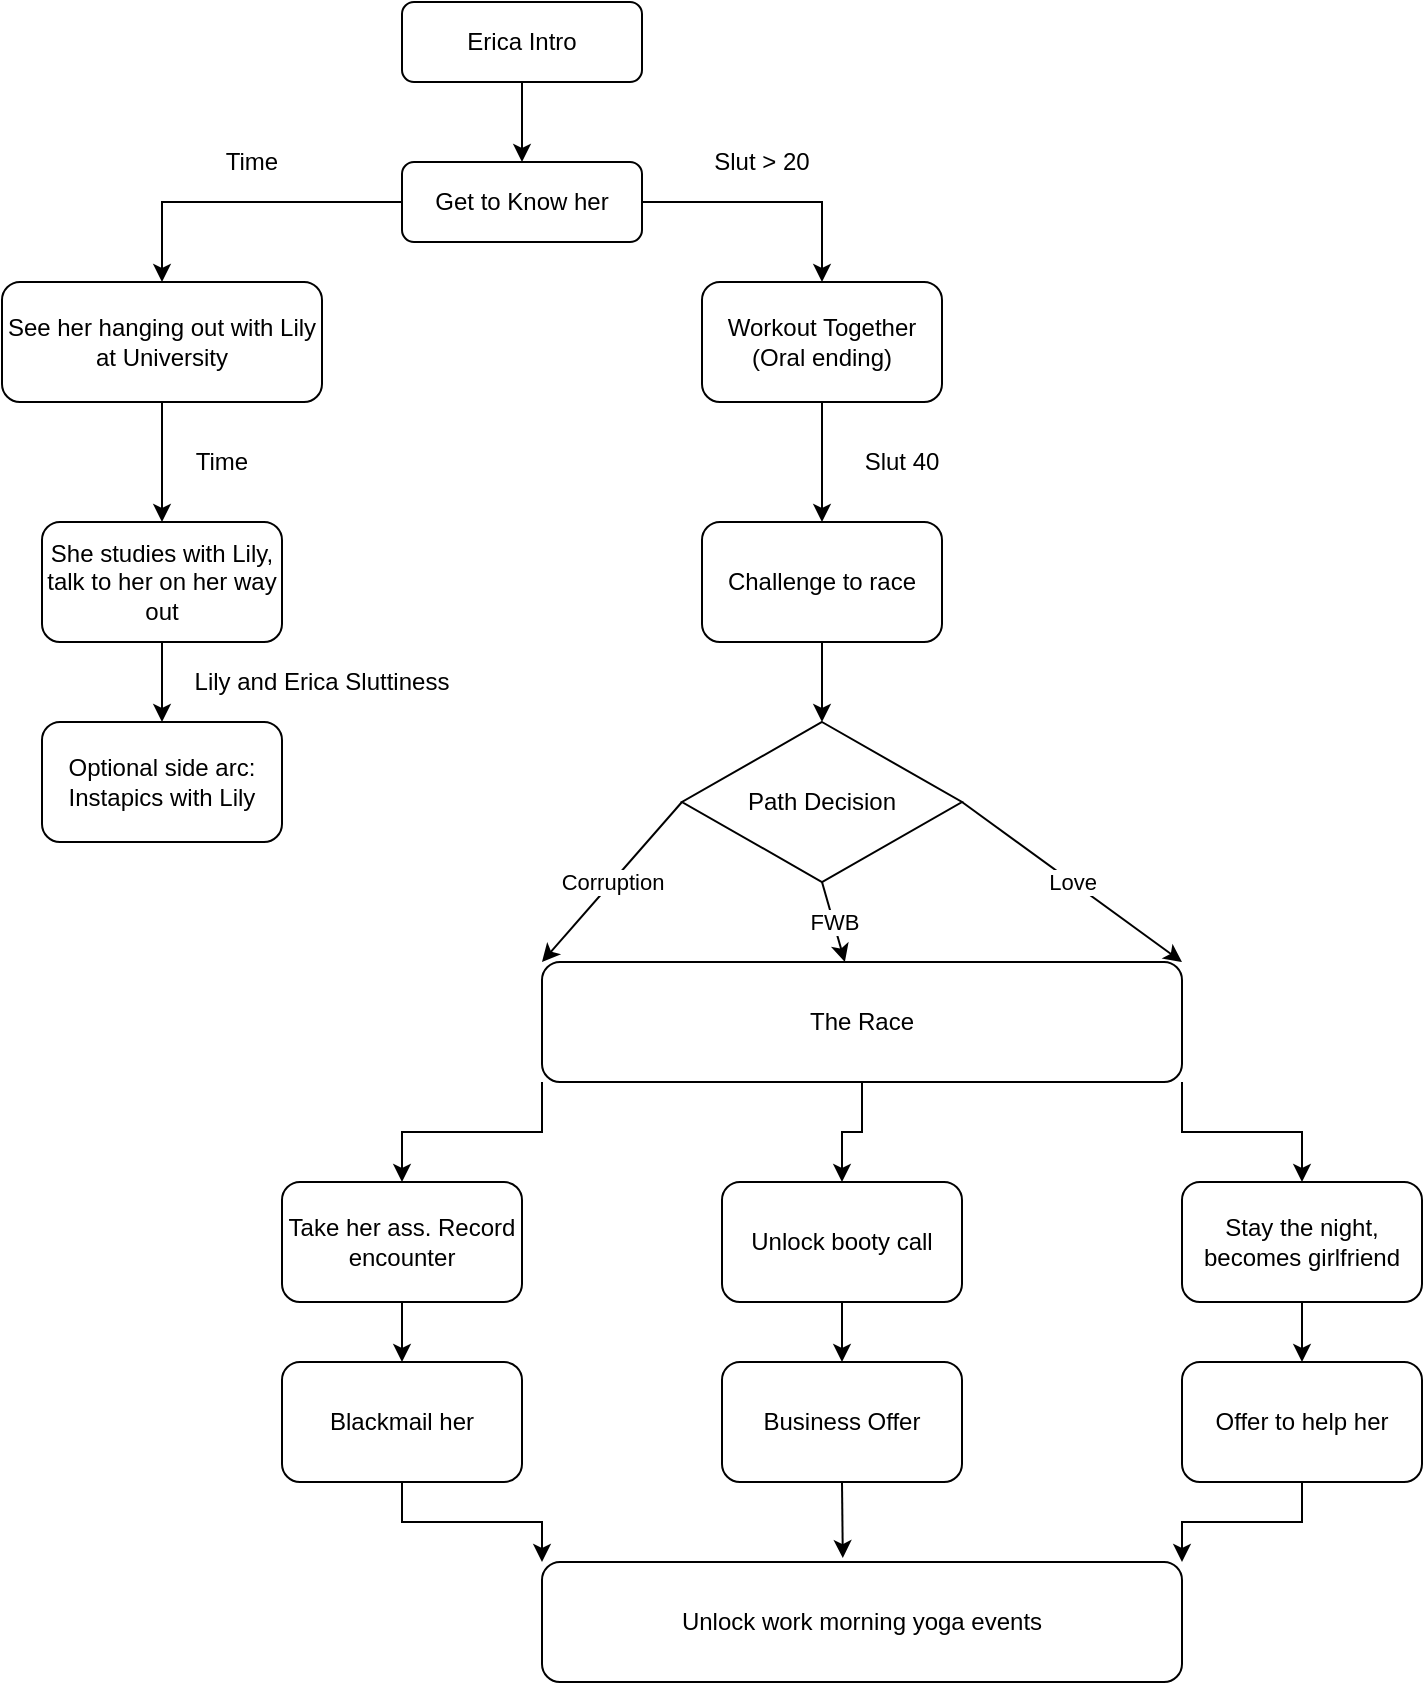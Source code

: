 <mxfile version="13.6.4" type="device"><diagram id="C5RBs43oDa-KdzZeNtuy" name="Page-1"><mxGraphModel dx="998" dy="548" grid="1" gridSize="10" guides="1" tooltips="1" connect="1" arrows="1" fold="1" page="1" pageScale="1" pageWidth="827" pageHeight="1169" math="0" shadow="0"><root><mxCell id="WIyWlLk6GJQsqaUBKTNV-0"/><mxCell id="WIyWlLk6GJQsqaUBKTNV-1" parent="WIyWlLk6GJQsqaUBKTNV-0"/><mxCell id="zFvJNXRsZSPeNp01VJxh-0" value="" style="edgeStyle=none;rounded=0;orthogonalLoop=1;jettySize=auto;html=1;" edge="1" parent="WIyWlLk6GJQsqaUBKTNV-1" source="WIyWlLk6GJQsqaUBKTNV-3" target="WIyWlLk6GJQsqaUBKTNV-7"><mxGeometry relative="1" as="geometry"/></mxCell><mxCell id="WIyWlLk6GJQsqaUBKTNV-3" value="Erica Intro" style="rounded=1;whiteSpace=wrap;html=1;fontSize=12;glass=0;strokeWidth=1;shadow=0;" parent="WIyWlLk6GJQsqaUBKTNV-1" vertex="1"><mxGeometry x="280" y="30" width="120" height="40" as="geometry"/></mxCell><mxCell id="zFvJNXRsZSPeNp01VJxh-2" style="edgeStyle=orthogonalEdgeStyle;rounded=0;orthogonalLoop=1;jettySize=auto;html=1;exitX=1;exitY=0.5;exitDx=0;exitDy=0;entryX=0.5;entryY=0;entryDx=0;entryDy=0;" edge="1" parent="WIyWlLk6GJQsqaUBKTNV-1" source="WIyWlLk6GJQsqaUBKTNV-7" target="zFvJNXRsZSPeNp01VJxh-1"><mxGeometry relative="1" as="geometry"><mxPoint x="490" y="130" as="targetPoint"/></mxGeometry></mxCell><mxCell id="zFvJNXRsZSPeNp01VJxh-3" style="edgeStyle=orthogonalEdgeStyle;rounded=0;orthogonalLoop=1;jettySize=auto;html=1;exitX=0;exitY=0.5;exitDx=0;exitDy=0;" edge="1" parent="WIyWlLk6GJQsqaUBKTNV-1" source="WIyWlLk6GJQsqaUBKTNV-7" target="zFvJNXRsZSPeNp01VJxh-4"><mxGeometry relative="1" as="geometry"><mxPoint x="180" y="170" as="targetPoint"/></mxGeometry></mxCell><mxCell id="WIyWlLk6GJQsqaUBKTNV-7" value="Get to Know her" style="rounded=1;whiteSpace=wrap;html=1;fontSize=12;glass=0;strokeWidth=1;shadow=0;" parent="WIyWlLk6GJQsqaUBKTNV-1" vertex="1"><mxGeometry x="280" y="110" width="120" height="40" as="geometry"/></mxCell><mxCell id="zFvJNXRsZSPeNp01VJxh-8" value="" style="edgeStyle=orthogonalEdgeStyle;rounded=0;orthogonalLoop=1;jettySize=auto;html=1;" edge="1" parent="WIyWlLk6GJQsqaUBKTNV-1" source="zFvJNXRsZSPeNp01VJxh-1" target="zFvJNXRsZSPeNp01VJxh-7"><mxGeometry relative="1" as="geometry"/></mxCell><mxCell id="zFvJNXRsZSPeNp01VJxh-1" value="Workout Together&lt;br&gt;(Oral ending)" style="rounded=1;whiteSpace=wrap;html=1;" vertex="1" parent="WIyWlLk6GJQsqaUBKTNV-1"><mxGeometry x="430" y="170" width="120" height="60" as="geometry"/></mxCell><mxCell id="zFvJNXRsZSPeNp01VJxh-11" value="" style="edgeStyle=orthogonalEdgeStyle;rounded=0;orthogonalLoop=1;jettySize=auto;html=1;" edge="1" parent="WIyWlLk6GJQsqaUBKTNV-1" source="zFvJNXRsZSPeNp01VJxh-4" target="zFvJNXRsZSPeNp01VJxh-10"><mxGeometry relative="1" as="geometry"/></mxCell><mxCell id="zFvJNXRsZSPeNp01VJxh-4" value="See her hanging out with Lily at University" style="rounded=1;whiteSpace=wrap;html=1;" vertex="1" parent="WIyWlLk6GJQsqaUBKTNV-1"><mxGeometry x="80" y="170" width="160" height="60" as="geometry"/></mxCell><mxCell id="zFvJNXRsZSPeNp01VJxh-5" value="Slut &amp;gt; 20" style="text;html=1;strokeColor=none;fillColor=none;align=center;verticalAlign=middle;whiteSpace=wrap;rounded=0;" vertex="1" parent="WIyWlLk6GJQsqaUBKTNV-1"><mxGeometry x="430" y="100" width="60" height="20" as="geometry"/></mxCell><mxCell id="zFvJNXRsZSPeNp01VJxh-6" value="Time" style="text;html=1;strokeColor=none;fillColor=none;align=center;verticalAlign=middle;whiteSpace=wrap;rounded=0;" vertex="1" parent="WIyWlLk6GJQsqaUBKTNV-1"><mxGeometry x="160" y="100" width="90" height="20" as="geometry"/></mxCell><mxCell id="zFvJNXRsZSPeNp01VJxh-14" value="" style="edgeStyle=orthogonalEdgeStyle;rounded=0;orthogonalLoop=1;jettySize=auto;html=1;" edge="1" parent="WIyWlLk6GJQsqaUBKTNV-1" source="zFvJNXRsZSPeNp01VJxh-7" target="zFvJNXRsZSPeNp01VJxh-13"><mxGeometry relative="1" as="geometry"/></mxCell><mxCell id="zFvJNXRsZSPeNp01VJxh-7" value="Challenge to race" style="rounded=1;whiteSpace=wrap;html=1;" vertex="1" parent="WIyWlLk6GJQsqaUBKTNV-1"><mxGeometry x="430" y="290" width="120" height="60" as="geometry"/></mxCell><mxCell id="zFvJNXRsZSPeNp01VJxh-9" value="Slut 40" style="text;html=1;strokeColor=none;fillColor=none;align=center;verticalAlign=middle;whiteSpace=wrap;rounded=0;" vertex="1" parent="WIyWlLk6GJQsqaUBKTNV-1"><mxGeometry x="500" y="250" width="60" height="20" as="geometry"/></mxCell><mxCell id="zFvJNXRsZSPeNp01VJxh-43" value="" style="edgeStyle=orthogonalEdgeStyle;rounded=0;orthogonalLoop=1;jettySize=auto;html=1;" edge="1" parent="WIyWlLk6GJQsqaUBKTNV-1" source="zFvJNXRsZSPeNp01VJxh-10" target="zFvJNXRsZSPeNp01VJxh-42"><mxGeometry relative="1" as="geometry"/></mxCell><mxCell id="zFvJNXRsZSPeNp01VJxh-10" value="She studies with Lily, talk to her on her way out" style="rounded=1;whiteSpace=wrap;html=1;" vertex="1" parent="WIyWlLk6GJQsqaUBKTNV-1"><mxGeometry x="100" y="290" width="120" height="60" as="geometry"/></mxCell><mxCell id="zFvJNXRsZSPeNp01VJxh-12" value="Time" style="text;html=1;strokeColor=none;fillColor=none;align=center;verticalAlign=middle;whiteSpace=wrap;rounded=0;" vertex="1" parent="WIyWlLk6GJQsqaUBKTNV-1"><mxGeometry x="170" y="250" width="40" height="20" as="geometry"/></mxCell><mxCell id="zFvJNXRsZSPeNp01VJxh-13" value="Path Decision" style="rhombus;whiteSpace=wrap;html=1;" vertex="1" parent="WIyWlLk6GJQsqaUBKTNV-1"><mxGeometry x="420" y="390" width="140" height="80" as="geometry"/></mxCell><mxCell id="zFvJNXRsZSPeNp01VJxh-25" style="edgeStyle=orthogonalEdgeStyle;rounded=0;orthogonalLoop=1;jettySize=auto;html=1;exitX=0;exitY=1;exitDx=0;exitDy=0;entryX=0.5;entryY=0;entryDx=0;entryDy=0;" edge="1" parent="WIyWlLk6GJQsqaUBKTNV-1" source="zFvJNXRsZSPeNp01VJxh-15" target="zFvJNXRsZSPeNp01VJxh-22"><mxGeometry relative="1" as="geometry"/></mxCell><mxCell id="zFvJNXRsZSPeNp01VJxh-26" value="" style="edgeStyle=orthogonalEdgeStyle;rounded=0;orthogonalLoop=1;jettySize=auto;html=1;" edge="1" parent="WIyWlLk6GJQsqaUBKTNV-1" source="zFvJNXRsZSPeNp01VJxh-15" target="zFvJNXRsZSPeNp01VJxh-23"><mxGeometry relative="1" as="geometry"/></mxCell><mxCell id="zFvJNXRsZSPeNp01VJxh-27" style="edgeStyle=orthogonalEdgeStyle;rounded=0;orthogonalLoop=1;jettySize=auto;html=1;exitX=1;exitY=1;exitDx=0;exitDy=0;entryX=0.5;entryY=0;entryDx=0;entryDy=0;" edge="1" parent="WIyWlLk6GJQsqaUBKTNV-1" source="zFvJNXRsZSPeNp01VJxh-15" target="zFvJNXRsZSPeNp01VJxh-24"><mxGeometry relative="1" as="geometry"/></mxCell><mxCell id="zFvJNXRsZSPeNp01VJxh-15" value="The Race" style="rounded=1;whiteSpace=wrap;html=1;" vertex="1" parent="WIyWlLk6GJQsqaUBKTNV-1"><mxGeometry x="350" y="510" width="320" height="60" as="geometry"/></mxCell><mxCell id="zFvJNXRsZSPeNp01VJxh-16" value="" style="endArrow=classic;html=1;exitX=0;exitY=0.5;exitDx=0;exitDy=0;entryX=0;entryY=0;entryDx=0;entryDy=0;" edge="1" parent="WIyWlLk6GJQsqaUBKTNV-1" source="zFvJNXRsZSPeNp01VJxh-13" target="zFvJNXRsZSPeNp01VJxh-15"><mxGeometry relative="1" as="geometry"><mxPoint x="360" y="540" as="sourcePoint"/><mxPoint x="460" y="540" as="targetPoint"/></mxGeometry></mxCell><mxCell id="zFvJNXRsZSPeNp01VJxh-17" value="Corruption" style="edgeLabel;resizable=0;html=1;align=center;verticalAlign=middle;" connectable="0" vertex="1" parent="zFvJNXRsZSPeNp01VJxh-16"><mxGeometry relative="1" as="geometry"/></mxCell><mxCell id="zFvJNXRsZSPeNp01VJxh-18" value="" style="endArrow=classic;html=1;exitX=0.5;exitY=1;exitDx=0;exitDy=0;" edge="1" parent="WIyWlLk6GJQsqaUBKTNV-1" source="zFvJNXRsZSPeNp01VJxh-13" target="zFvJNXRsZSPeNp01VJxh-15"><mxGeometry relative="1" as="geometry"><mxPoint x="480" y="480" as="sourcePoint"/><mxPoint x="460" y="540" as="targetPoint"/></mxGeometry></mxCell><mxCell id="zFvJNXRsZSPeNp01VJxh-19" value="FWB" style="edgeLabel;resizable=0;html=1;align=center;verticalAlign=middle;" connectable="0" vertex="1" parent="zFvJNXRsZSPeNp01VJxh-18"><mxGeometry relative="1" as="geometry"/></mxCell><mxCell id="zFvJNXRsZSPeNp01VJxh-20" value="" style="endArrow=classic;html=1;exitX=1;exitY=0.5;exitDx=0;exitDy=0;entryX=1;entryY=0;entryDx=0;entryDy=0;" edge="1" parent="WIyWlLk6GJQsqaUBKTNV-1" source="zFvJNXRsZSPeNp01VJxh-13" target="zFvJNXRsZSPeNp01VJxh-15"><mxGeometry relative="1" as="geometry"><mxPoint x="360" y="540" as="sourcePoint"/><mxPoint x="460" y="540" as="targetPoint"/></mxGeometry></mxCell><mxCell id="zFvJNXRsZSPeNp01VJxh-21" value="Love" style="edgeLabel;resizable=0;html=1;align=center;verticalAlign=middle;" connectable="0" vertex="1" parent="zFvJNXRsZSPeNp01VJxh-20"><mxGeometry relative="1" as="geometry"/></mxCell><mxCell id="zFvJNXRsZSPeNp01VJxh-35" value="" style="edgeStyle=orthogonalEdgeStyle;rounded=0;orthogonalLoop=1;jettySize=auto;html=1;" edge="1" parent="WIyWlLk6GJQsqaUBKTNV-1" source="zFvJNXRsZSPeNp01VJxh-22" target="zFvJNXRsZSPeNp01VJxh-28"><mxGeometry relative="1" as="geometry"/></mxCell><mxCell id="zFvJNXRsZSPeNp01VJxh-22" value="Take her ass. Record encounter" style="rounded=1;whiteSpace=wrap;html=1;" vertex="1" parent="WIyWlLk6GJQsqaUBKTNV-1"><mxGeometry x="220" y="620" width="120" height="60" as="geometry"/></mxCell><mxCell id="zFvJNXRsZSPeNp01VJxh-36" value="" style="edgeStyle=orthogonalEdgeStyle;rounded=0;orthogonalLoop=1;jettySize=auto;html=1;" edge="1" parent="WIyWlLk6GJQsqaUBKTNV-1" source="zFvJNXRsZSPeNp01VJxh-23" target="zFvJNXRsZSPeNp01VJxh-29"><mxGeometry relative="1" as="geometry"/></mxCell><mxCell id="zFvJNXRsZSPeNp01VJxh-23" value="Unlock booty call" style="rounded=1;whiteSpace=wrap;html=1;" vertex="1" parent="WIyWlLk6GJQsqaUBKTNV-1"><mxGeometry x="440" y="620" width="120" height="60" as="geometry"/></mxCell><mxCell id="zFvJNXRsZSPeNp01VJxh-38" value="" style="edgeStyle=orthogonalEdgeStyle;rounded=0;orthogonalLoop=1;jettySize=auto;html=1;" edge="1" parent="WIyWlLk6GJQsqaUBKTNV-1" source="zFvJNXRsZSPeNp01VJxh-24" target="zFvJNXRsZSPeNp01VJxh-30"><mxGeometry relative="1" as="geometry"/></mxCell><mxCell id="zFvJNXRsZSPeNp01VJxh-24" value="Stay the night, becomes girlfriend" style="rounded=1;whiteSpace=wrap;html=1;" vertex="1" parent="WIyWlLk6GJQsqaUBKTNV-1"><mxGeometry x="670" y="620" width="120" height="60" as="geometry"/></mxCell><mxCell id="zFvJNXRsZSPeNp01VJxh-39" style="edgeStyle=orthogonalEdgeStyle;rounded=0;orthogonalLoop=1;jettySize=auto;html=1;exitX=0.5;exitY=1;exitDx=0;exitDy=0;entryX=0;entryY=0;entryDx=0;entryDy=0;" edge="1" parent="WIyWlLk6GJQsqaUBKTNV-1" source="zFvJNXRsZSPeNp01VJxh-28" target="zFvJNXRsZSPeNp01VJxh-34"><mxGeometry relative="1" as="geometry"/></mxCell><mxCell id="zFvJNXRsZSPeNp01VJxh-28" value="Blackmail her" style="rounded=1;whiteSpace=wrap;html=1;" vertex="1" parent="WIyWlLk6GJQsqaUBKTNV-1"><mxGeometry x="220" y="710" width="120" height="60" as="geometry"/></mxCell><mxCell id="zFvJNXRsZSPeNp01VJxh-40" style="edgeStyle=orthogonalEdgeStyle;rounded=0;orthogonalLoop=1;jettySize=auto;html=1;exitX=0.5;exitY=1;exitDx=0;exitDy=0;entryX=0.47;entryY=-0.033;entryDx=0;entryDy=0;entryPerimeter=0;" edge="1" parent="WIyWlLk6GJQsqaUBKTNV-1" source="zFvJNXRsZSPeNp01VJxh-29" target="zFvJNXRsZSPeNp01VJxh-34"><mxGeometry relative="1" as="geometry"/></mxCell><mxCell id="zFvJNXRsZSPeNp01VJxh-29" value="Business Offer" style="rounded=1;whiteSpace=wrap;html=1;" vertex="1" parent="WIyWlLk6GJQsqaUBKTNV-1"><mxGeometry x="440" y="710" width="120" height="60" as="geometry"/></mxCell><mxCell id="zFvJNXRsZSPeNp01VJxh-41" style="edgeStyle=orthogonalEdgeStyle;rounded=0;orthogonalLoop=1;jettySize=auto;html=1;exitX=0.5;exitY=1;exitDx=0;exitDy=0;entryX=1;entryY=0;entryDx=0;entryDy=0;" edge="1" parent="WIyWlLk6GJQsqaUBKTNV-1" source="zFvJNXRsZSPeNp01VJxh-30" target="zFvJNXRsZSPeNp01VJxh-34"><mxGeometry relative="1" as="geometry"/></mxCell><mxCell id="zFvJNXRsZSPeNp01VJxh-30" value="Offer to help her" style="rounded=1;whiteSpace=wrap;html=1;" vertex="1" parent="WIyWlLk6GJQsqaUBKTNV-1"><mxGeometry x="670" y="710" width="120" height="60" as="geometry"/></mxCell><mxCell id="zFvJNXRsZSPeNp01VJxh-34" value="Unlock work morning yoga events" style="rounded=1;whiteSpace=wrap;html=1;" vertex="1" parent="WIyWlLk6GJQsqaUBKTNV-1"><mxGeometry x="350" y="810" width="320" height="60" as="geometry"/></mxCell><mxCell id="zFvJNXRsZSPeNp01VJxh-42" value="Optional side arc:&lt;br&gt;Instapics with Lily" style="rounded=1;whiteSpace=wrap;html=1;" vertex="1" parent="WIyWlLk6GJQsqaUBKTNV-1"><mxGeometry x="100" y="390" width="120" height="60" as="geometry"/></mxCell><mxCell id="zFvJNXRsZSPeNp01VJxh-44" value="Lily and Erica Sluttiness" style="text;html=1;strokeColor=none;fillColor=none;align=center;verticalAlign=middle;whiteSpace=wrap;rounded=0;" vertex="1" parent="WIyWlLk6GJQsqaUBKTNV-1"><mxGeometry x="170" y="360" width="140" height="20" as="geometry"/></mxCell></root></mxGraphModel></diagram></mxfile>